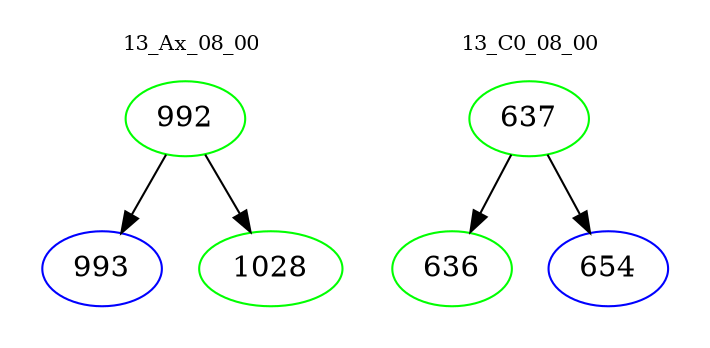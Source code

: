 digraph{
subgraph cluster_0 {
color = white
label = "13_Ax_08_00";
fontsize=10;
T0_992 [label="992", color="green"]
T0_992 -> T0_993 [color="black"]
T0_993 [label="993", color="blue"]
T0_992 -> T0_1028 [color="black"]
T0_1028 [label="1028", color="green"]
}
subgraph cluster_1 {
color = white
label = "13_C0_08_00";
fontsize=10;
T1_637 [label="637", color="green"]
T1_637 -> T1_636 [color="black"]
T1_636 [label="636", color="green"]
T1_637 -> T1_654 [color="black"]
T1_654 [label="654", color="blue"]
}
}
